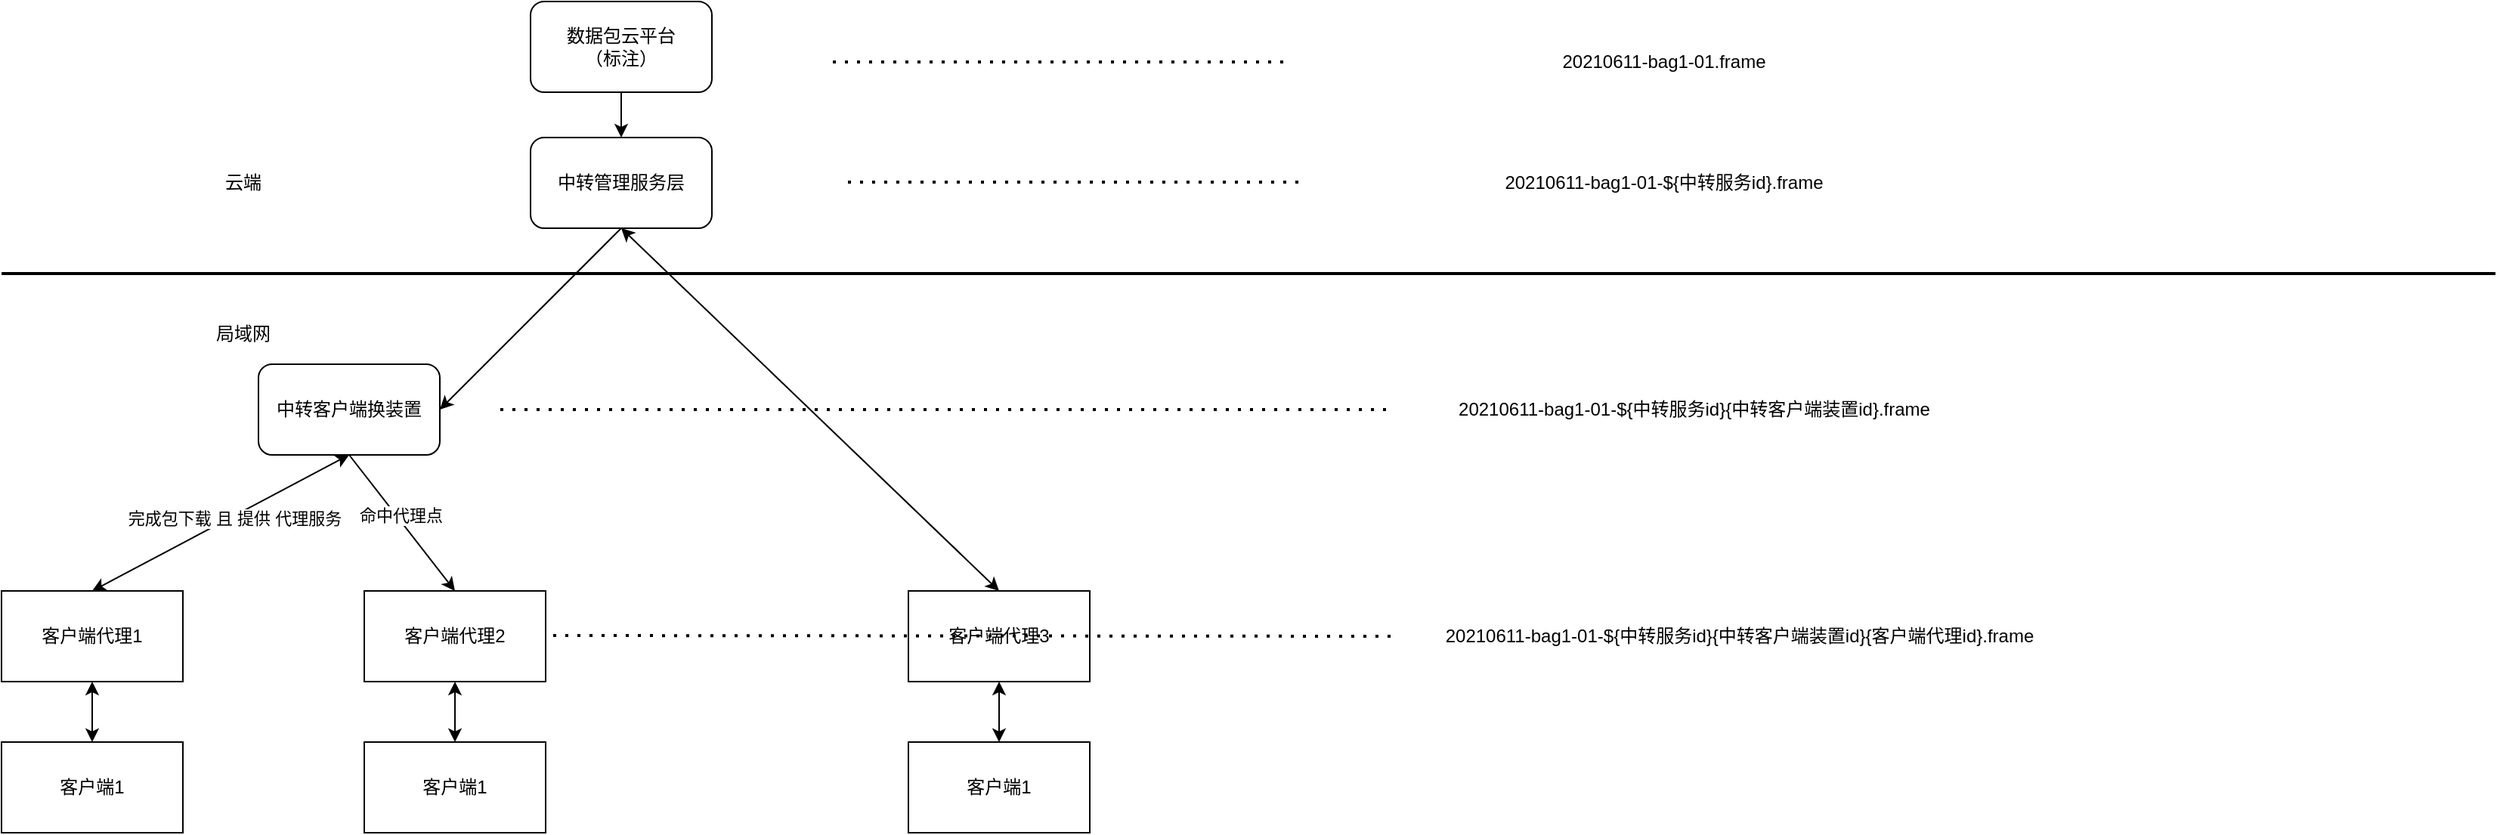<mxfile version="14.7.4" type="github">
  <diagram id="tA1-BtXO74qz6d9247cC" name="Page-1">
    <mxGraphModel dx="2066" dy="1128" grid="1" gridSize="10" guides="1" tooltips="1" connect="1" arrows="1" fold="1" page="1" pageScale="1" pageWidth="827" pageHeight="1169" math="0" shadow="0">
      <root>
        <mxCell id="0" />
        <mxCell id="1" parent="0" />
        <mxCell id="bGlqDA3MX0pg0jxU6W6w-1" value="客户端1" style="rounded=0;whiteSpace=wrap;html=1;" parent="1" vertex="1">
          <mxGeometry x="10" y="510" width="120" height="60" as="geometry" />
        </mxCell>
        <mxCell id="bGlqDA3MX0pg0jxU6W6w-4" value="客户端代理1" style="rounded=0;whiteSpace=wrap;html=1;" parent="1" vertex="1">
          <mxGeometry x="10" y="410" width="120" height="60" as="geometry" />
        </mxCell>
        <mxCell id="bGlqDA3MX0pg0jxU6W6w-6" value="" style="endArrow=classic;startArrow=classic;html=1;entryX=0.5;entryY=1;entryDx=0;entryDy=0;" parent="1" target="bGlqDA3MX0pg0jxU6W6w-4" edge="1">
          <mxGeometry width="50" height="50" relative="1" as="geometry">
            <mxPoint x="70" y="510" as="sourcePoint" />
            <mxPoint x="30" y="600" as="targetPoint" />
          </mxGeometry>
        </mxCell>
        <mxCell id="bGlqDA3MX0pg0jxU6W6w-7" value="客户端1" style="rounded=0;whiteSpace=wrap;html=1;" parent="1" vertex="1">
          <mxGeometry x="250" y="510" width="120" height="60" as="geometry" />
        </mxCell>
        <mxCell id="bGlqDA3MX0pg0jxU6W6w-8" value="客户端代理2" style="rounded=0;whiteSpace=wrap;html=1;" parent="1" vertex="1">
          <mxGeometry x="250" y="410" width="120" height="60" as="geometry" />
        </mxCell>
        <mxCell id="bGlqDA3MX0pg0jxU6W6w-9" value="" style="endArrow=classic;startArrow=classic;html=1;entryX=0.5;entryY=1;entryDx=0;entryDy=0;" parent="1" target="bGlqDA3MX0pg0jxU6W6w-8" edge="1">
          <mxGeometry width="50" height="50" relative="1" as="geometry">
            <mxPoint x="310" y="510" as="sourcePoint" />
            <mxPoint x="270" y="600" as="targetPoint" />
          </mxGeometry>
        </mxCell>
        <mxCell id="bGlqDA3MX0pg0jxU6W6w-10" value="客户端1" style="rounded=0;whiteSpace=wrap;html=1;" parent="1" vertex="1">
          <mxGeometry x="610" y="510" width="120" height="60" as="geometry" />
        </mxCell>
        <mxCell id="bGlqDA3MX0pg0jxU6W6w-11" value="客户端代理3" style="rounded=0;whiteSpace=wrap;html=1;" parent="1" vertex="1">
          <mxGeometry x="610" y="410" width="120" height="60" as="geometry" />
        </mxCell>
        <mxCell id="bGlqDA3MX0pg0jxU6W6w-12" value="" style="endArrow=classic;startArrow=classic;html=1;entryX=0.5;entryY=1;entryDx=0;entryDy=0;" parent="1" target="bGlqDA3MX0pg0jxU6W6w-11" edge="1">
          <mxGeometry width="50" height="50" relative="1" as="geometry">
            <mxPoint x="670" y="510" as="sourcePoint" />
            <mxPoint x="630" y="600" as="targetPoint" />
          </mxGeometry>
        </mxCell>
        <mxCell id="bGlqDA3MX0pg0jxU6W6w-25" value="" style="edgeStyle=orthogonalEdgeStyle;rounded=0;orthogonalLoop=1;jettySize=auto;html=1;" parent="1" source="bGlqDA3MX0pg0jxU6W6w-13" target="bGlqDA3MX0pg0jxU6W6w-24" edge="1">
          <mxGeometry relative="1" as="geometry" />
        </mxCell>
        <mxCell id="bGlqDA3MX0pg0jxU6W6w-13" value="数据包云平台&lt;br&gt;（标注）" style="rounded=1;whiteSpace=wrap;html=1;" parent="1" vertex="1">
          <mxGeometry x="360" y="20" width="120" height="60" as="geometry" />
        </mxCell>
        <mxCell id="bGlqDA3MX0pg0jxU6W6w-15" value="中转客户端换装置" style="rounded=1;whiteSpace=wrap;html=1;" parent="1" vertex="1">
          <mxGeometry x="180" y="260" width="120" height="60" as="geometry" />
        </mxCell>
        <mxCell id="bGlqDA3MX0pg0jxU6W6w-18" value="" style="endArrow=classic;startArrow=classic;html=1;entryX=0.5;entryY=1;entryDx=0;entryDy=0;exitX=0.5;exitY=0;exitDx=0;exitDy=0;" parent="1" source="bGlqDA3MX0pg0jxU6W6w-4" target="bGlqDA3MX0pg0jxU6W6w-15" edge="1">
          <mxGeometry width="50" height="50" relative="1" as="geometry">
            <mxPoint x="130" y="460" as="sourcePoint" />
            <mxPoint x="280" y="300" as="targetPoint" />
          </mxGeometry>
        </mxCell>
        <mxCell id="bGlqDA3MX0pg0jxU6W6w-19" value="完成包下载 且 提供 代理服务" style="edgeLabel;html=1;align=center;verticalAlign=middle;resizable=0;points=[];" parent="bGlqDA3MX0pg0jxU6W6w-18" vertex="1" connectable="0">
          <mxGeometry x="0.09" y="-1" relative="1" as="geometry">
            <mxPoint as="offset" />
          </mxGeometry>
        </mxCell>
        <mxCell id="bGlqDA3MX0pg0jxU6W6w-22" value="" style="endArrow=classic;html=1;exitX=0.5;exitY=1;exitDx=0;exitDy=0;entryX=0.5;entryY=0;entryDx=0;entryDy=0;" parent="1" source="bGlqDA3MX0pg0jxU6W6w-15" target="bGlqDA3MX0pg0jxU6W6w-8" edge="1">
          <mxGeometry width="50" height="50" relative="1" as="geometry">
            <mxPoint x="410" y="330" as="sourcePoint" />
            <mxPoint x="390" y="420" as="targetPoint" />
          </mxGeometry>
        </mxCell>
        <mxCell id="bGlqDA3MX0pg0jxU6W6w-23" value="命中代理点" style="edgeLabel;html=1;align=center;verticalAlign=middle;resizable=0;points=[];" parent="bGlqDA3MX0pg0jxU6W6w-22" vertex="1" connectable="0">
          <mxGeometry x="-0.079" y="2" relative="1" as="geometry">
            <mxPoint as="offset" />
          </mxGeometry>
        </mxCell>
        <mxCell id="bGlqDA3MX0pg0jxU6W6w-24" value="中转管理服务层" style="rounded=1;whiteSpace=wrap;html=1;" parent="1" vertex="1">
          <mxGeometry x="360" y="110" width="120" height="60" as="geometry" />
        </mxCell>
        <mxCell id="bGlqDA3MX0pg0jxU6W6w-26" value="" style="endArrow=classic;html=1;exitX=0.5;exitY=1;exitDx=0;exitDy=0;entryX=1;entryY=0.5;entryDx=0;entryDy=0;" parent="1" source="bGlqDA3MX0pg0jxU6W6w-24" target="bGlqDA3MX0pg0jxU6W6w-15" edge="1">
          <mxGeometry width="50" height="50" relative="1" as="geometry">
            <mxPoint x="490" y="370" as="sourcePoint" />
            <mxPoint x="340" y="270" as="targetPoint" />
          </mxGeometry>
        </mxCell>
        <mxCell id="bGlqDA3MX0pg0jxU6W6w-28" value="" style="endArrow=classic;startArrow=classic;html=1;entryX=0.5;entryY=1;entryDx=0;entryDy=0;exitX=0.5;exitY=0;exitDx=0;exitDy=0;" parent="1" source="bGlqDA3MX0pg0jxU6W6w-11" target="bGlqDA3MX0pg0jxU6W6w-24" edge="1">
          <mxGeometry width="50" height="50" relative="1" as="geometry">
            <mxPoint x="670" y="420" as="sourcePoint" />
            <mxPoint x="620" y="300" as="targetPoint" />
          </mxGeometry>
        </mxCell>
        <mxCell id="bGlqDA3MX0pg0jxU6W6w-29" value="" style="endArrow=none;html=1;strokeWidth=2;" parent="1" edge="1">
          <mxGeometry width="50" height="50" relative="1" as="geometry">
            <mxPoint x="10" y="200" as="sourcePoint" />
            <mxPoint x="1660" y="200" as="targetPoint" />
          </mxGeometry>
        </mxCell>
        <mxCell id="bGlqDA3MX0pg0jxU6W6w-30" value="云端" style="text;html=1;strokeColor=none;fillColor=none;align=center;verticalAlign=middle;whiteSpace=wrap;rounded=0;" parent="1" vertex="1">
          <mxGeometry x="150" y="130" width="40" height="20" as="geometry" />
        </mxCell>
        <mxCell id="bGlqDA3MX0pg0jxU6W6w-31" value="局域网" style="text;html=1;strokeColor=none;fillColor=none;align=center;verticalAlign=middle;whiteSpace=wrap;rounded=0;" parent="1" vertex="1">
          <mxGeometry x="150" y="230" width="40" height="20" as="geometry" />
        </mxCell>
        <mxCell id="i9nScJfKlexpNecIIrMA-1" value="" style="endArrow=none;dashed=1;html=1;dashPattern=1 3;strokeWidth=2;" edge="1" parent="1">
          <mxGeometry width="50" height="50" relative="1" as="geometry">
            <mxPoint x="560" y="60" as="sourcePoint" />
            <mxPoint x="860" y="60" as="targetPoint" />
          </mxGeometry>
        </mxCell>
        <mxCell id="i9nScJfKlexpNecIIrMA-2" value="20210611-bag1-01.frame" style="text;html=1;strokeColor=none;fillColor=none;align=center;verticalAlign=middle;whiteSpace=wrap;rounded=0;" vertex="1" parent="1">
          <mxGeometry x="910" y="50" width="400" height="20" as="geometry" />
        </mxCell>
        <mxCell id="i9nScJfKlexpNecIIrMA-5" value="20210611-bag1-01-${中转服务id}.frame" style="text;html=1;strokeColor=none;fillColor=none;align=center;verticalAlign=middle;whiteSpace=wrap;rounded=0;" vertex="1" parent="1">
          <mxGeometry x="910" y="130" width="400" height="20" as="geometry" />
        </mxCell>
        <mxCell id="i9nScJfKlexpNecIIrMA-6" value="" style="endArrow=none;dashed=1;html=1;dashPattern=1 3;strokeWidth=2;" edge="1" parent="1">
          <mxGeometry width="50" height="50" relative="1" as="geometry">
            <mxPoint x="570" y="139.5" as="sourcePoint" />
            <mxPoint x="870" y="139.5" as="targetPoint" />
          </mxGeometry>
        </mxCell>
        <mxCell id="i9nScJfKlexpNecIIrMA-7" value="20210611-bag1-01-${中转服务id}{中转客户端装置id}.frame" style="text;html=1;strokeColor=none;fillColor=none;align=center;verticalAlign=middle;whiteSpace=wrap;rounded=0;" vertex="1" parent="1">
          <mxGeometry x="930" y="280" width="400" height="20" as="geometry" />
        </mxCell>
        <mxCell id="i9nScJfKlexpNecIIrMA-8" value="" style="endArrow=none;dashed=1;html=1;dashPattern=1 3;strokeWidth=2;" edge="1" parent="1" target="i9nScJfKlexpNecIIrMA-7">
          <mxGeometry width="50" height="50" relative="1" as="geometry">
            <mxPoint x="340" y="290" as="sourcePoint" />
            <mxPoint x="760" y="260" as="targetPoint" />
          </mxGeometry>
        </mxCell>
        <mxCell id="i9nScJfKlexpNecIIrMA-9" value="" style="endArrow=none;dashed=1;html=1;dashPattern=1 3;strokeWidth=2;" edge="1" parent="1">
          <mxGeometry width="50" height="50" relative="1" as="geometry">
            <mxPoint x="375" y="439.5" as="sourcePoint" />
            <mxPoint x="930" y="440" as="targetPoint" />
          </mxGeometry>
        </mxCell>
        <mxCell id="i9nScJfKlexpNecIIrMA-10" value="20210611-bag1-01-${中转服务id}{中转客户端装置id}{客户端代理id}.frame" style="text;html=1;strokeColor=none;fillColor=none;align=center;verticalAlign=middle;whiteSpace=wrap;rounded=0;" vertex="1" parent="1">
          <mxGeometry x="960" y="430" width="400" height="20" as="geometry" />
        </mxCell>
      </root>
    </mxGraphModel>
  </diagram>
</mxfile>

